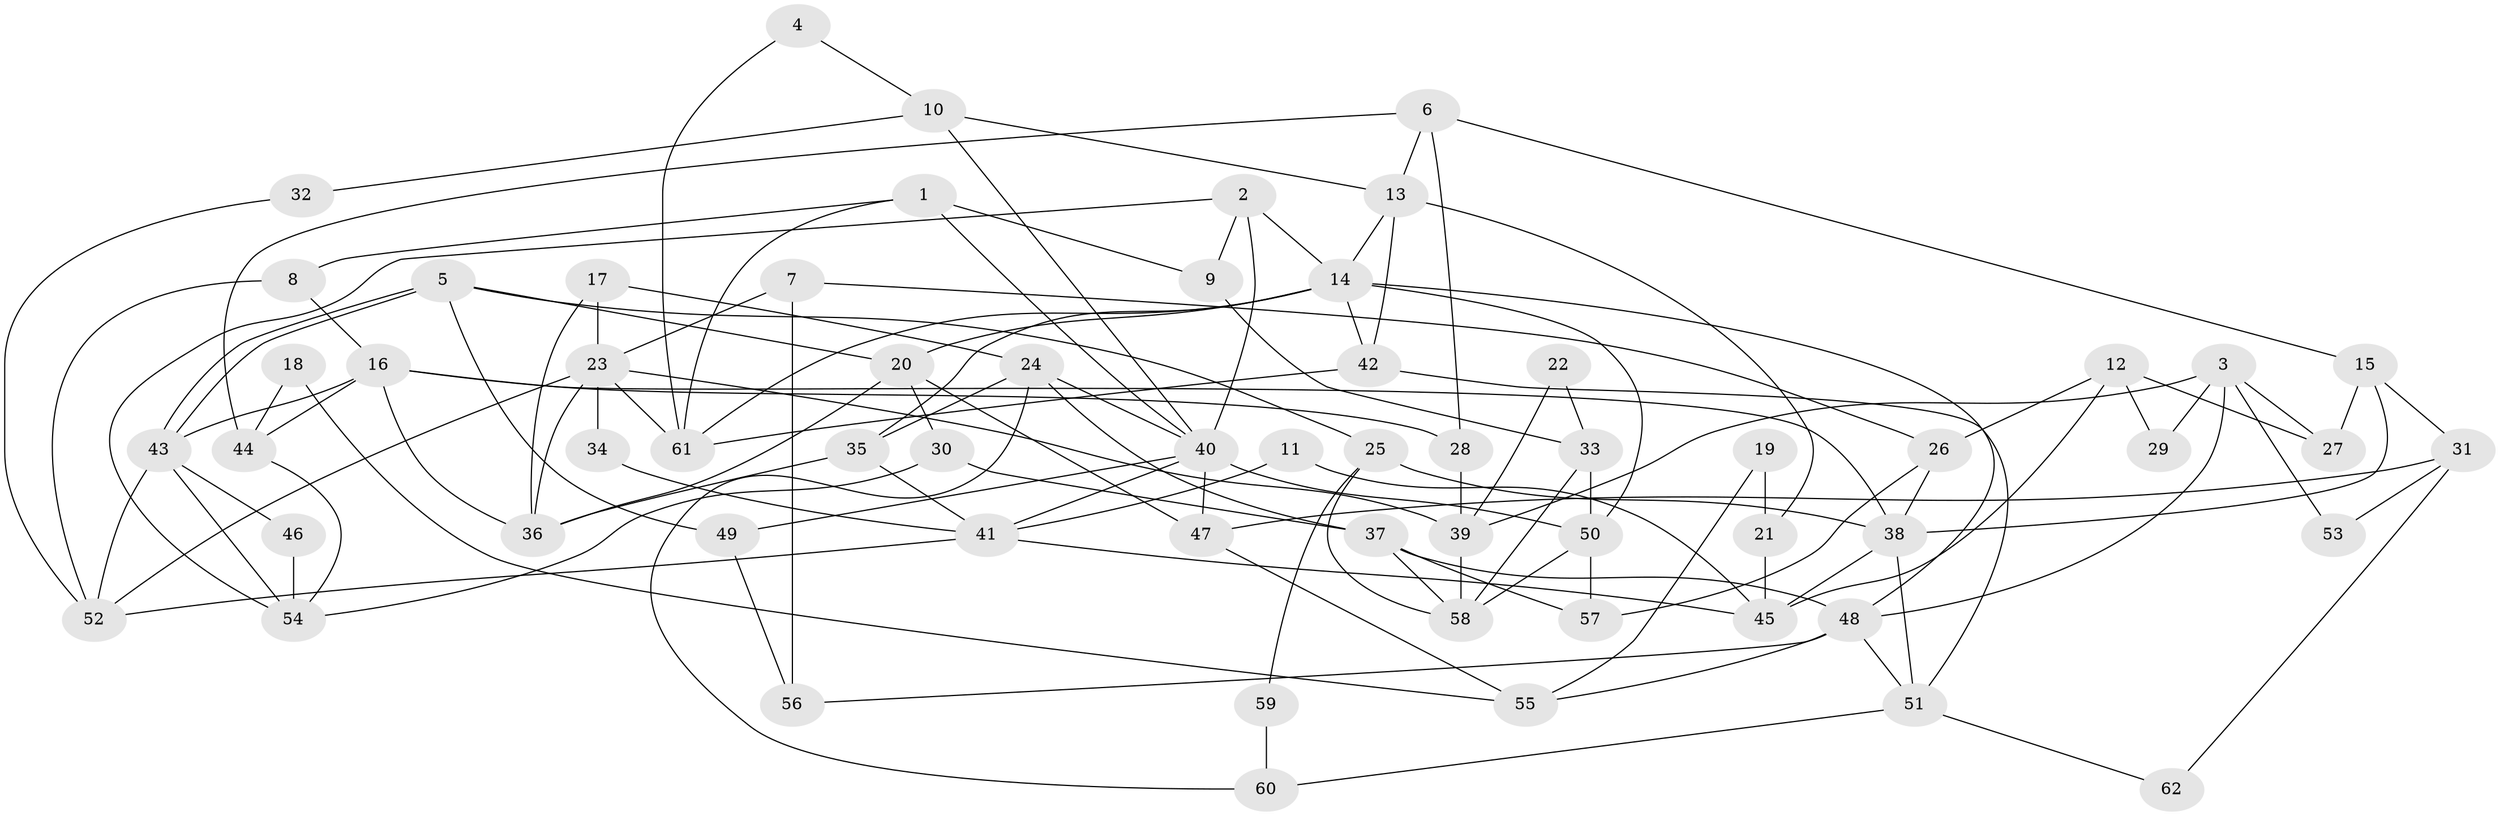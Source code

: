 // Generated by graph-tools (version 1.1) at 2025/50/03/09/25 03:50:08]
// undirected, 62 vertices, 124 edges
graph export_dot {
graph [start="1"]
  node [color=gray90,style=filled];
  1;
  2;
  3;
  4;
  5;
  6;
  7;
  8;
  9;
  10;
  11;
  12;
  13;
  14;
  15;
  16;
  17;
  18;
  19;
  20;
  21;
  22;
  23;
  24;
  25;
  26;
  27;
  28;
  29;
  30;
  31;
  32;
  33;
  34;
  35;
  36;
  37;
  38;
  39;
  40;
  41;
  42;
  43;
  44;
  45;
  46;
  47;
  48;
  49;
  50;
  51;
  52;
  53;
  54;
  55;
  56;
  57;
  58;
  59;
  60;
  61;
  62;
  1 -- 40;
  1 -- 8;
  1 -- 9;
  1 -- 61;
  2 -- 40;
  2 -- 14;
  2 -- 9;
  2 -- 54;
  3 -- 48;
  3 -- 39;
  3 -- 27;
  3 -- 29;
  3 -- 53;
  4 -- 61;
  4 -- 10;
  5 -- 20;
  5 -- 43;
  5 -- 43;
  5 -- 25;
  5 -- 49;
  6 -- 13;
  6 -- 44;
  6 -- 15;
  6 -- 28;
  7 -- 56;
  7 -- 23;
  7 -- 26;
  8 -- 16;
  8 -- 52;
  9 -- 33;
  10 -- 13;
  10 -- 40;
  10 -- 32;
  11 -- 45;
  11 -- 41;
  12 -- 26;
  12 -- 27;
  12 -- 29;
  12 -- 45;
  13 -- 42;
  13 -- 14;
  13 -- 21;
  14 -- 50;
  14 -- 61;
  14 -- 20;
  14 -- 35;
  14 -- 42;
  14 -- 48;
  15 -- 38;
  15 -- 27;
  15 -- 31;
  16 -- 28;
  16 -- 36;
  16 -- 38;
  16 -- 43;
  16 -- 44;
  17 -- 24;
  17 -- 23;
  17 -- 36;
  18 -- 55;
  18 -- 44;
  19 -- 21;
  19 -- 55;
  20 -- 36;
  20 -- 30;
  20 -- 47;
  21 -- 45;
  22 -- 33;
  22 -- 39;
  23 -- 61;
  23 -- 36;
  23 -- 34;
  23 -- 39;
  23 -- 52;
  24 -- 37;
  24 -- 35;
  24 -- 40;
  24 -- 60;
  25 -- 38;
  25 -- 58;
  25 -- 59;
  26 -- 38;
  26 -- 57;
  28 -- 39;
  30 -- 54;
  30 -- 37;
  31 -- 47;
  31 -- 53;
  31 -- 62;
  32 -- 52;
  33 -- 58;
  33 -- 50;
  34 -- 41;
  35 -- 41;
  35 -- 36;
  37 -- 58;
  37 -- 48;
  37 -- 57;
  38 -- 45;
  38 -- 51;
  39 -- 58;
  40 -- 50;
  40 -- 41;
  40 -- 47;
  40 -- 49;
  41 -- 52;
  41 -- 45;
  42 -- 51;
  42 -- 61;
  43 -- 46;
  43 -- 52;
  43 -- 54;
  44 -- 54;
  46 -- 54;
  47 -- 55;
  48 -- 51;
  48 -- 55;
  48 -- 56;
  49 -- 56;
  50 -- 57;
  50 -- 58;
  51 -- 60;
  51 -- 62;
  59 -- 60;
}
